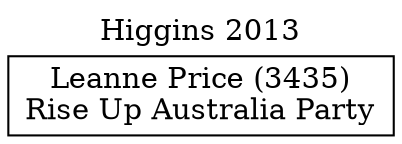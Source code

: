 // House preference flow
digraph "Leanne Price (3435)_Higgins_2013" {
	graph [label="Higgins 2013" labelloc=t mclimit=10]
	node [shape=box]
	"Leanne Price (3435)" [label="Leanne Price (3435)
Rise Up Australia Party"]
}
